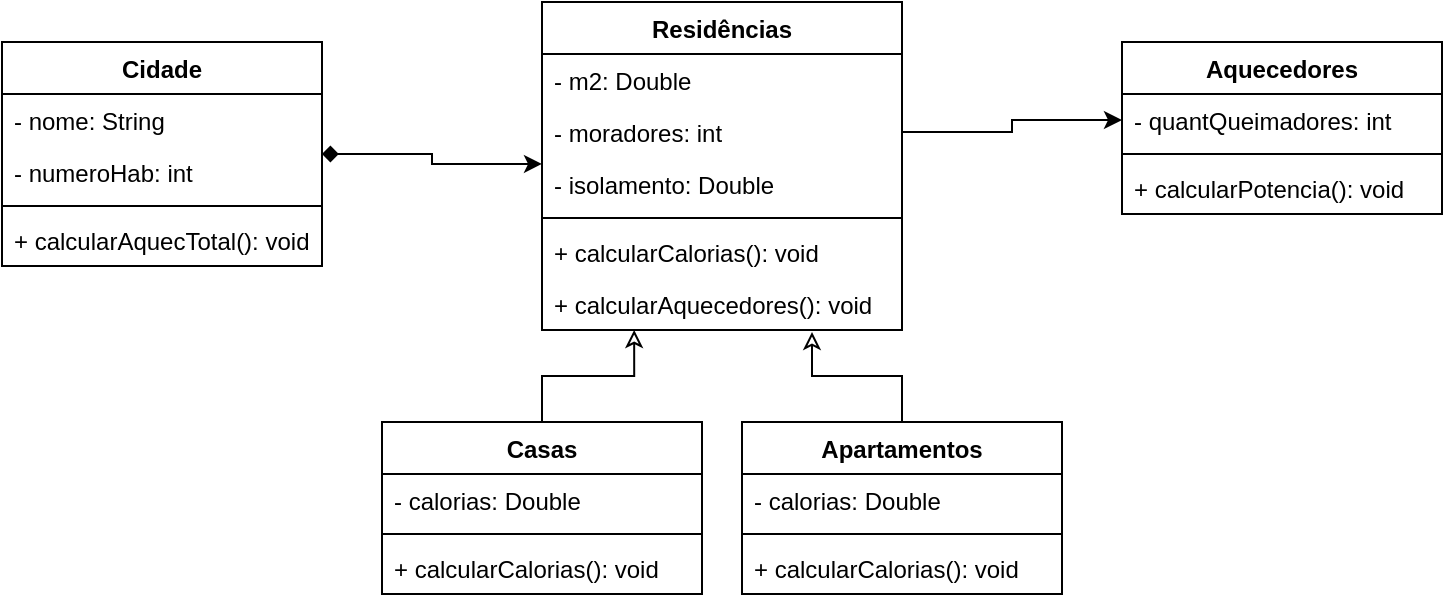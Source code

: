 <mxfile version="14.9.9" type="github">
  <diagram id="1oL38W0VNevr9dxPatr6" name="Page-1">
    <mxGraphModel dx="392" dy="546" grid="1" gridSize="10" guides="1" tooltips="1" connect="1" arrows="1" fold="1" page="1" pageScale="1" pageWidth="1169" pageHeight="827" math="0" shadow="0">
      <root>
        <mxCell id="0" />
        <mxCell id="1" parent="0" />
        <mxCell id="4dEtYd6xkIkWViYhPaaj-1" value="Residências" style="swimlane;fontStyle=1;align=center;verticalAlign=top;childLayout=stackLayout;horizontal=1;startSize=26;horizontalStack=0;resizeParent=1;resizeParentMax=0;resizeLast=0;collapsible=1;marginBottom=0;" vertex="1" parent="1">
          <mxGeometry x="340" y="170" width="180" height="164" as="geometry" />
        </mxCell>
        <mxCell id="4dEtYd6xkIkWViYhPaaj-2" value="- m2: Double" style="text;strokeColor=none;fillColor=none;align=left;verticalAlign=top;spacingLeft=4;spacingRight=4;overflow=hidden;rotatable=0;points=[[0,0.5],[1,0.5]];portConstraint=eastwest;" vertex="1" parent="4dEtYd6xkIkWViYhPaaj-1">
          <mxGeometry y="26" width="180" height="26" as="geometry" />
        </mxCell>
        <mxCell id="4dEtYd6xkIkWViYhPaaj-17" value="- moradores: int" style="text;strokeColor=none;fillColor=none;align=left;verticalAlign=top;spacingLeft=4;spacingRight=4;overflow=hidden;rotatable=0;points=[[0,0.5],[1,0.5]];portConstraint=eastwest;" vertex="1" parent="4dEtYd6xkIkWViYhPaaj-1">
          <mxGeometry y="52" width="180" height="26" as="geometry" />
        </mxCell>
        <mxCell id="4dEtYd6xkIkWViYhPaaj-18" value="- isolamento: Double" style="text;strokeColor=none;fillColor=none;align=left;verticalAlign=top;spacingLeft=4;spacingRight=4;overflow=hidden;rotatable=0;points=[[0,0.5],[1,0.5]];portConstraint=eastwest;" vertex="1" parent="4dEtYd6xkIkWViYhPaaj-1">
          <mxGeometry y="78" width="180" height="26" as="geometry" />
        </mxCell>
        <mxCell id="4dEtYd6xkIkWViYhPaaj-3" value="" style="line;strokeWidth=1;fillColor=none;align=left;verticalAlign=middle;spacingTop=-1;spacingLeft=3;spacingRight=3;rotatable=0;labelPosition=right;points=[];portConstraint=eastwest;" vertex="1" parent="4dEtYd6xkIkWViYhPaaj-1">
          <mxGeometry y="104" width="180" height="8" as="geometry" />
        </mxCell>
        <mxCell id="4dEtYd6xkIkWViYhPaaj-4" value="+ calcularCalorias(): void" style="text;strokeColor=none;fillColor=none;align=left;verticalAlign=top;spacingLeft=4;spacingRight=4;overflow=hidden;rotatable=0;points=[[0,0.5],[1,0.5]];portConstraint=eastwest;" vertex="1" parent="4dEtYd6xkIkWViYhPaaj-1">
          <mxGeometry y="112" width="180" height="26" as="geometry" />
        </mxCell>
        <mxCell id="4dEtYd6xkIkWViYhPaaj-19" value="+ calcularAquecedores(): void" style="text;strokeColor=none;fillColor=none;align=left;verticalAlign=top;spacingLeft=4;spacingRight=4;overflow=hidden;rotatable=0;points=[[0,0.5],[1,0.5]];portConstraint=eastwest;" vertex="1" parent="4dEtYd6xkIkWViYhPaaj-1">
          <mxGeometry y="138" width="180" height="26" as="geometry" />
        </mxCell>
        <mxCell id="4dEtYd6xkIkWViYhPaaj-26" style="edgeStyle=orthogonalEdgeStyle;rounded=0;orthogonalLoop=1;jettySize=auto;html=1;entryX=0.256;entryY=1;entryDx=0;entryDy=0;entryPerimeter=0;endArrow=classic;endFill=0;exitX=0.5;exitY=0;exitDx=0;exitDy=0;" edge="1" parent="1" source="4dEtYd6xkIkWViYhPaaj-5" target="4dEtYd6xkIkWViYhPaaj-19">
          <mxGeometry relative="1" as="geometry">
            <mxPoint x="340" y="380" as="sourcePoint" />
          </mxGeometry>
        </mxCell>
        <mxCell id="4dEtYd6xkIkWViYhPaaj-5" value="Casas" style="swimlane;fontStyle=1;align=center;verticalAlign=top;childLayout=stackLayout;horizontal=1;startSize=26;horizontalStack=0;resizeParent=1;resizeParentMax=0;resizeLast=0;collapsible=1;marginBottom=0;" vertex="1" parent="1">
          <mxGeometry x="260" y="380" width="160" height="86" as="geometry" />
        </mxCell>
        <mxCell id="4dEtYd6xkIkWViYhPaaj-30" value="- calorias: Double" style="text;strokeColor=none;fillColor=none;align=left;verticalAlign=top;spacingLeft=4;spacingRight=4;overflow=hidden;rotatable=0;points=[[0,0.5],[1,0.5]];portConstraint=eastwest;" vertex="1" parent="4dEtYd6xkIkWViYhPaaj-5">
          <mxGeometry y="26" width="160" height="26" as="geometry" />
        </mxCell>
        <mxCell id="4dEtYd6xkIkWViYhPaaj-7" value="" style="line;strokeWidth=1;fillColor=none;align=left;verticalAlign=middle;spacingTop=-1;spacingLeft=3;spacingRight=3;rotatable=0;labelPosition=right;points=[];portConstraint=eastwest;" vertex="1" parent="4dEtYd6xkIkWViYhPaaj-5">
          <mxGeometry y="52" width="160" height="8" as="geometry" />
        </mxCell>
        <mxCell id="4dEtYd6xkIkWViYhPaaj-8" value="+ calcularCalorias(): void" style="text;strokeColor=none;fillColor=none;align=left;verticalAlign=top;spacingLeft=4;spacingRight=4;overflow=hidden;rotatable=0;points=[[0,0.5],[1,0.5]];portConstraint=eastwest;" vertex="1" parent="4dEtYd6xkIkWViYhPaaj-5">
          <mxGeometry y="60" width="160" height="26" as="geometry" />
        </mxCell>
        <mxCell id="4dEtYd6xkIkWViYhPaaj-25" style="edgeStyle=orthogonalEdgeStyle;rounded=0;orthogonalLoop=1;jettySize=auto;html=1;entryX=0.75;entryY=1.038;entryDx=0;entryDy=0;entryPerimeter=0;endArrow=classic;endFill=0;exitX=0.5;exitY=0;exitDx=0;exitDy=0;" edge="1" parent="1" source="4dEtYd6xkIkWViYhPaaj-9" target="4dEtYd6xkIkWViYhPaaj-19">
          <mxGeometry relative="1" as="geometry">
            <mxPoint x="560" y="380" as="sourcePoint" />
          </mxGeometry>
        </mxCell>
        <mxCell id="4dEtYd6xkIkWViYhPaaj-9" value="Apartamentos" style="swimlane;fontStyle=1;align=center;verticalAlign=top;childLayout=stackLayout;horizontal=1;startSize=26;horizontalStack=0;resizeParent=1;resizeParentMax=0;resizeLast=0;collapsible=1;marginBottom=0;" vertex="1" parent="1">
          <mxGeometry x="440" y="380" width="160" height="86" as="geometry" />
        </mxCell>
        <mxCell id="4dEtYd6xkIkWViYhPaaj-31" value="- calorias: Double" style="text;strokeColor=none;fillColor=none;align=left;verticalAlign=top;spacingLeft=4;spacingRight=4;overflow=hidden;rotatable=0;points=[[0,0.5],[1,0.5]];portConstraint=eastwest;" vertex="1" parent="4dEtYd6xkIkWViYhPaaj-9">
          <mxGeometry y="26" width="160" height="26" as="geometry" />
        </mxCell>
        <mxCell id="4dEtYd6xkIkWViYhPaaj-11" value="" style="line;strokeWidth=1;fillColor=none;align=left;verticalAlign=middle;spacingTop=-1;spacingLeft=3;spacingRight=3;rotatable=0;labelPosition=right;points=[];portConstraint=eastwest;" vertex="1" parent="4dEtYd6xkIkWViYhPaaj-9">
          <mxGeometry y="52" width="160" height="8" as="geometry" />
        </mxCell>
        <mxCell id="4dEtYd6xkIkWViYhPaaj-12" value="+ calcularCalorias(): void" style="text;strokeColor=none;fillColor=none;align=left;verticalAlign=top;spacingLeft=4;spacingRight=4;overflow=hidden;rotatable=0;points=[[0,0.5],[1,0.5]];portConstraint=eastwest;" vertex="1" parent="4dEtYd6xkIkWViYhPaaj-9">
          <mxGeometry y="60" width="160" height="26" as="geometry" />
        </mxCell>
        <mxCell id="4dEtYd6xkIkWViYhPaaj-13" value="Aquecedores" style="swimlane;fontStyle=1;align=center;verticalAlign=top;childLayout=stackLayout;horizontal=1;startSize=26;horizontalStack=0;resizeParent=1;resizeParentMax=0;resizeLast=0;collapsible=1;marginBottom=0;" vertex="1" parent="1">
          <mxGeometry x="630" y="190" width="160" height="86" as="geometry" />
        </mxCell>
        <mxCell id="4dEtYd6xkIkWViYhPaaj-14" value="- quantQueimadores: int" style="text;strokeColor=none;fillColor=none;align=left;verticalAlign=top;spacingLeft=4;spacingRight=4;overflow=hidden;rotatable=0;points=[[0,0.5],[1,0.5]];portConstraint=eastwest;" vertex="1" parent="4dEtYd6xkIkWViYhPaaj-13">
          <mxGeometry y="26" width="160" height="26" as="geometry" />
        </mxCell>
        <mxCell id="4dEtYd6xkIkWViYhPaaj-15" value="" style="line;strokeWidth=1;fillColor=none;align=left;verticalAlign=middle;spacingTop=-1;spacingLeft=3;spacingRight=3;rotatable=0;labelPosition=right;points=[];portConstraint=eastwest;" vertex="1" parent="4dEtYd6xkIkWViYhPaaj-13">
          <mxGeometry y="52" width="160" height="8" as="geometry" />
        </mxCell>
        <mxCell id="4dEtYd6xkIkWViYhPaaj-16" value="+ calcularPotencia(): void" style="text;strokeColor=none;fillColor=none;align=left;verticalAlign=top;spacingLeft=4;spacingRight=4;overflow=hidden;rotatable=0;points=[[0,0.5],[1,0.5]];portConstraint=eastwest;" vertex="1" parent="4dEtYd6xkIkWViYhPaaj-13">
          <mxGeometry y="60" width="160" height="26" as="geometry" />
        </mxCell>
        <mxCell id="4dEtYd6xkIkWViYhPaaj-29" style="edgeStyle=orthogonalEdgeStyle;rounded=0;orthogonalLoop=1;jettySize=auto;html=1;entryX=0;entryY=0.115;entryDx=0;entryDy=0;entryPerimeter=0;endArrow=classic;endFill=1;startArrow=diamond;startFill=1;" edge="1" parent="1" source="4dEtYd6xkIkWViYhPaaj-20" target="4dEtYd6xkIkWViYhPaaj-18">
          <mxGeometry relative="1" as="geometry" />
        </mxCell>
        <mxCell id="4dEtYd6xkIkWViYhPaaj-20" value="Cidade" style="swimlane;fontStyle=1;align=center;verticalAlign=top;childLayout=stackLayout;horizontal=1;startSize=26;horizontalStack=0;resizeParent=1;resizeParentMax=0;resizeLast=0;collapsible=1;marginBottom=0;" vertex="1" parent="1">
          <mxGeometry x="70" y="190" width="160" height="112" as="geometry" />
        </mxCell>
        <mxCell id="4dEtYd6xkIkWViYhPaaj-21" value="- nome: String" style="text;strokeColor=none;fillColor=none;align=left;verticalAlign=top;spacingLeft=4;spacingRight=4;overflow=hidden;rotatable=0;points=[[0,0.5],[1,0.5]];portConstraint=eastwest;" vertex="1" parent="4dEtYd6xkIkWViYhPaaj-20">
          <mxGeometry y="26" width="160" height="26" as="geometry" />
        </mxCell>
        <mxCell id="4dEtYd6xkIkWViYhPaaj-28" value="- numeroHab: int" style="text;strokeColor=none;fillColor=none;align=left;verticalAlign=top;spacingLeft=4;spacingRight=4;overflow=hidden;rotatable=0;points=[[0,0.5],[1,0.5]];portConstraint=eastwest;" vertex="1" parent="4dEtYd6xkIkWViYhPaaj-20">
          <mxGeometry y="52" width="160" height="26" as="geometry" />
        </mxCell>
        <mxCell id="4dEtYd6xkIkWViYhPaaj-22" value="" style="line;strokeWidth=1;fillColor=none;align=left;verticalAlign=middle;spacingTop=-1;spacingLeft=3;spacingRight=3;rotatable=0;labelPosition=right;points=[];portConstraint=eastwest;" vertex="1" parent="4dEtYd6xkIkWViYhPaaj-20">
          <mxGeometry y="78" width="160" height="8" as="geometry" />
        </mxCell>
        <mxCell id="4dEtYd6xkIkWViYhPaaj-23" value="+ calcularAquecTotal(): void" style="text;strokeColor=none;fillColor=none;align=left;verticalAlign=top;spacingLeft=4;spacingRight=4;overflow=hidden;rotatable=0;points=[[0,0.5],[1,0.5]];portConstraint=eastwest;" vertex="1" parent="4dEtYd6xkIkWViYhPaaj-20">
          <mxGeometry y="86" width="160" height="26" as="geometry" />
        </mxCell>
        <mxCell id="4dEtYd6xkIkWViYhPaaj-24" style="edgeStyle=orthogonalEdgeStyle;rounded=0;orthogonalLoop=1;jettySize=auto;html=1;exitX=1;exitY=0.5;exitDx=0;exitDy=0;entryX=0;entryY=0.5;entryDx=0;entryDy=0;" edge="1" parent="1" source="4dEtYd6xkIkWViYhPaaj-17" target="4dEtYd6xkIkWViYhPaaj-14">
          <mxGeometry relative="1" as="geometry">
            <mxPoint x="600" y="229" as="targetPoint" />
          </mxGeometry>
        </mxCell>
      </root>
    </mxGraphModel>
  </diagram>
</mxfile>
